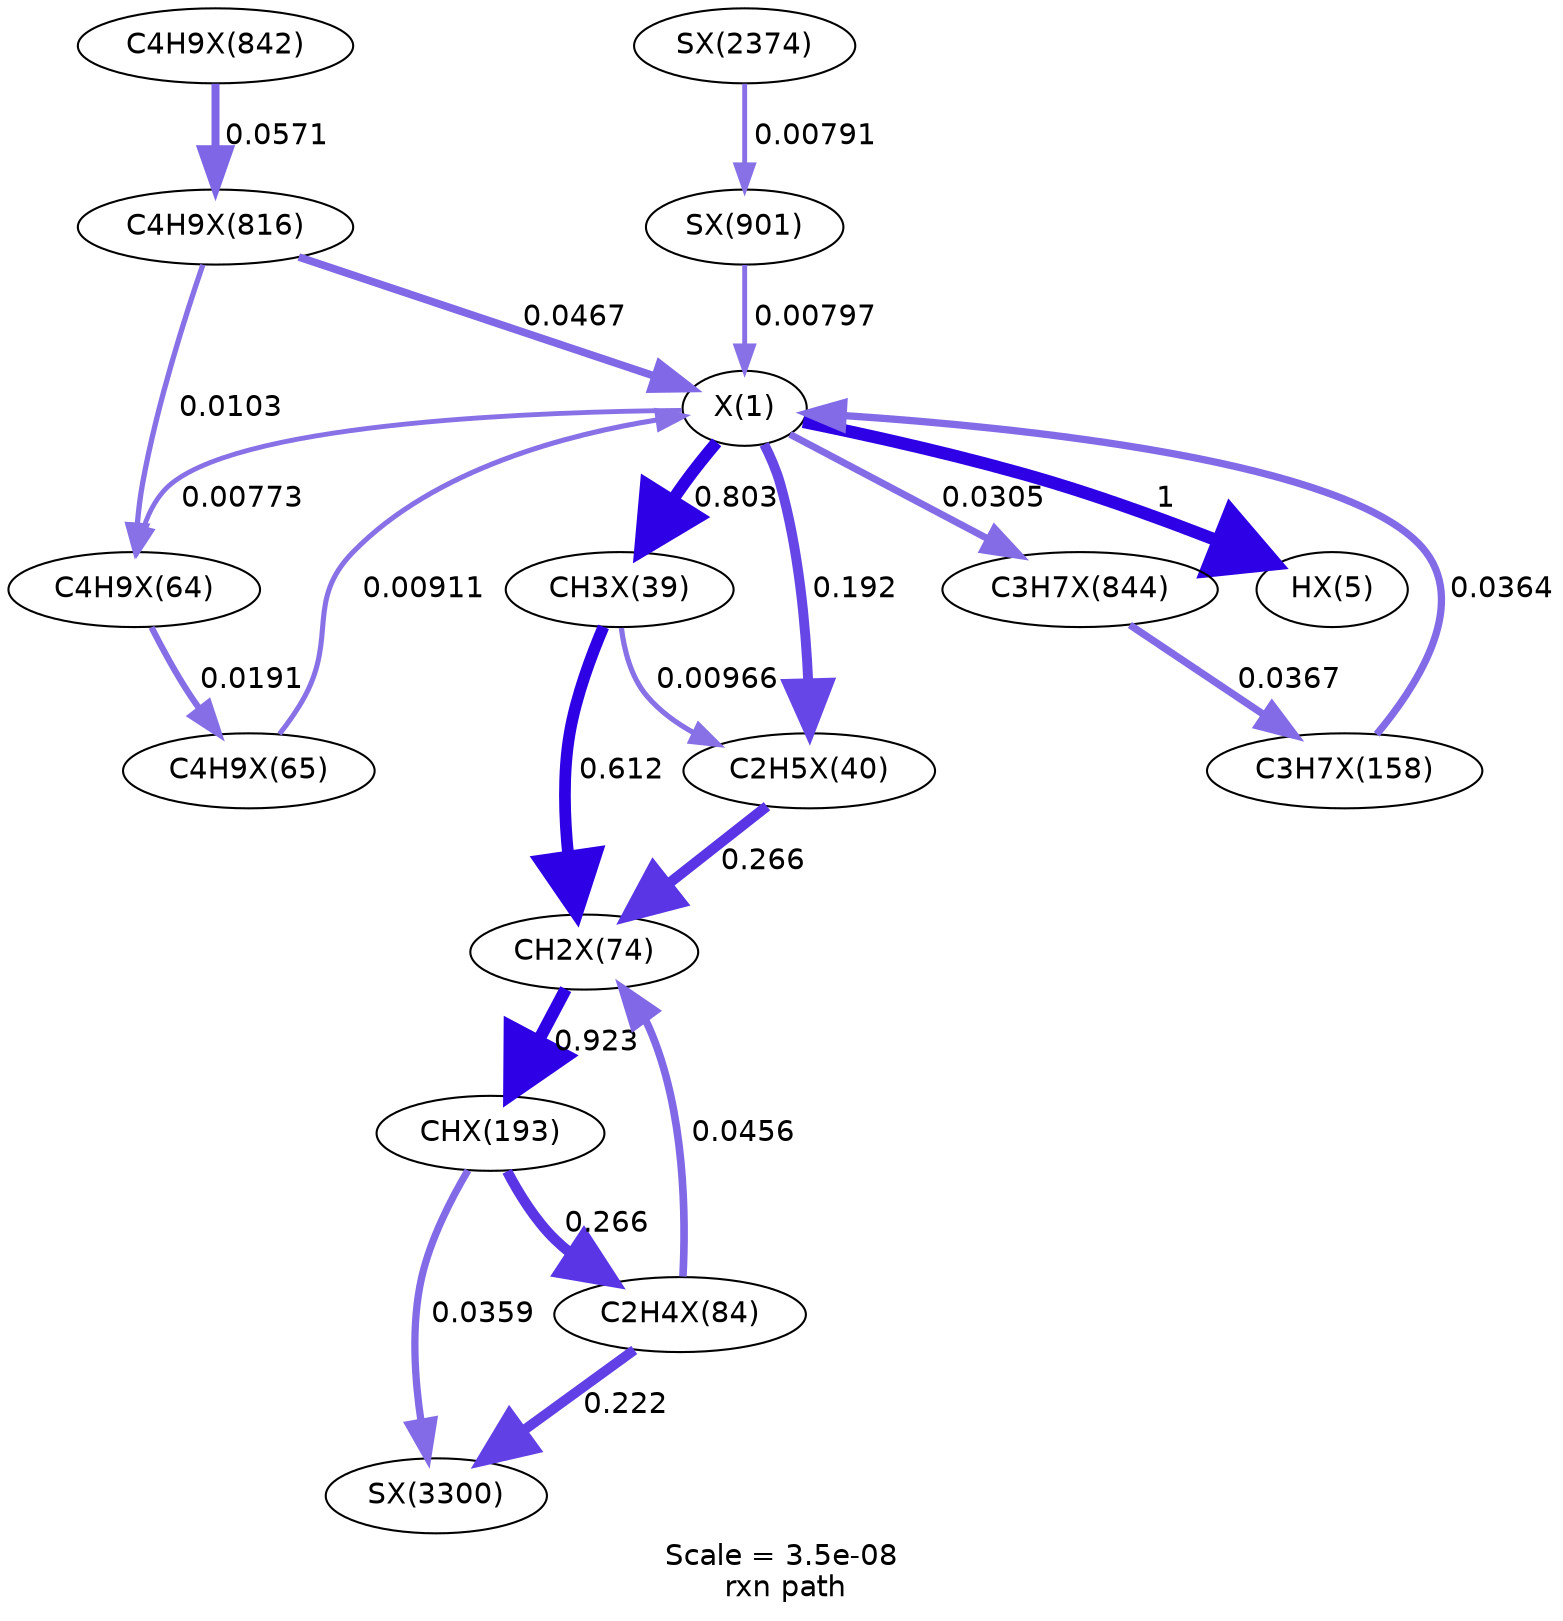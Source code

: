 digraph reaction_paths {
center=1;
s30 -> s31[fontname="Helvetica", style="setlinewidth(6)", arrowsize=3, color="0.7, 1.5, 0.9"
, label=" 1"];
s30 -> s35[fontname="Helvetica", style="setlinewidth(4.75)", arrowsize=2.38, color="0.7, 0.692, 0.9"
, label=" 0.192"];
s30 -> s34[fontname="Helvetica", style="setlinewidth(5.83)", arrowsize=2.92, color="0.7, 1.3, 0.9"
, label=" 0.803"];
s42 -> s30[fontname="Helvetica", style="setlinewidth(2.45)", arrowsize=1.23, color="0.7, 0.509, 0.9"
, label=" 0.00911"];
s30 -> s41[fontname="Helvetica", style="setlinewidth(2.33)", arrowsize=1.16, color="0.7, 0.508, 0.9"
, label=" 0.00773"];
s82 -> s30[fontname="Helvetica", style="setlinewidth(3.69)", arrowsize=1.84, color="0.7, 0.547, 0.9"
, label=" 0.0467"];
s60 -> s30[fontname="Helvetica", style="setlinewidth(3.5)", arrowsize=1.75, color="0.7, 0.536, 0.9"
, label=" 0.0364"];
s30 -> s85[fontname="Helvetica", style="setlinewidth(3.36)", arrowsize=1.68, color="0.7, 0.53, 0.9"
, label=" 0.0305"];
s89 -> s30[fontname="Helvetica", style="setlinewidth(2.35)", arrowsize=1.18, color="0.7, 0.508, 0.9"
, label=" 0.00797"];
s34 -> s35[fontname="Helvetica", style="setlinewidth(2.5)", arrowsize=1.25, color="0.7, 0.51, 0.9"
, label=" 0.00966"];
s35 -> s47[fontname="Helvetica", style="setlinewidth(5)", arrowsize=2.5, color="0.7, 0.766, 0.9"
, label=" 0.266"];
s34 -> s47[fontname="Helvetica", style="setlinewidth(5.63)", arrowsize=2.81, color="0.7, 1.11, 0.9"
, label=" 0.612"];
s47 -> s64[fontname="Helvetica", style="setlinewidth(5.94)", arrowsize=2.97, color="0.7, 1.42, 0.9"
, label=" 0.923"];
s49 -> s47[fontname="Helvetica", style="setlinewidth(3.67)", arrowsize=1.83, color="0.7, 0.546, 0.9"
, label=" 0.0456"];
s64 -> s49[fontname="Helvetica", style="setlinewidth(5)", arrowsize=2.5, color="0.7, 0.766, 0.9"
, label=" 0.266"];
s64 -> s152[fontname="Helvetica", style="setlinewidth(3.49)", arrowsize=1.74, color="0.7, 0.536, 0.9"
, label=" 0.0359"];
s41 -> s42[fontname="Helvetica", style="setlinewidth(3.01)", arrowsize=1.51, color="0.7, 0.519, 0.9"
, label=" 0.0191"];
s82 -> s41[fontname="Helvetica", style="setlinewidth(2.54)", arrowsize=1.27, color="0.7, 0.51, 0.9"
, label=" 0.0103"];
s84 -> s82[fontname="Helvetica", style="setlinewidth(3.84)", arrowsize=1.92, color="0.7, 0.557, 0.9"
, label=" 0.0571"];
s85 -> s60[fontname="Helvetica", style="setlinewidth(3.5)", arrowsize=1.75, color="0.7, 0.537, 0.9"
, label=" 0.0367"];
s121 -> s89[fontname="Helvetica", style="setlinewidth(2.35)", arrowsize=1.17, color="0.7, 0.508, 0.9"
, label=" 0.00791"];
s49 -> s152[fontname="Helvetica", style="setlinewidth(4.86)", arrowsize=2.43, color="0.7, 0.722, 0.9"
, label=" 0.222"];
s30 [ fontname="Helvetica", label="X(1)"];
s31 [ fontname="Helvetica", label="HX(5)"];
s34 [ fontname="Helvetica", label="CH3X(39)"];
s35 [ fontname="Helvetica", label="C2H5X(40)"];
s41 [ fontname="Helvetica", label="C4H9X(64)"];
s42 [ fontname="Helvetica", label="C4H9X(65)"];
s47 [ fontname="Helvetica", label="CH2X(74)"];
s49 [ fontname="Helvetica", label="C2H4X(84)"];
s60 [ fontname="Helvetica", label="C3H7X(158)"];
s64 [ fontname="Helvetica", label="CHX(193)"];
s82 [ fontname="Helvetica", label="C4H9X(816)"];
s84 [ fontname="Helvetica", label="C4H9X(842)"];
s85 [ fontname="Helvetica", label="C3H7X(844)"];
s89 [ fontname="Helvetica", label="SX(901)"];
s121 [ fontname="Helvetica", label="SX(2374)"];
s152 [ fontname="Helvetica", label="SX(3300)"];
 label = "Scale = 3.5e-08\l rxn path";
 fontname = "Helvetica";
}
